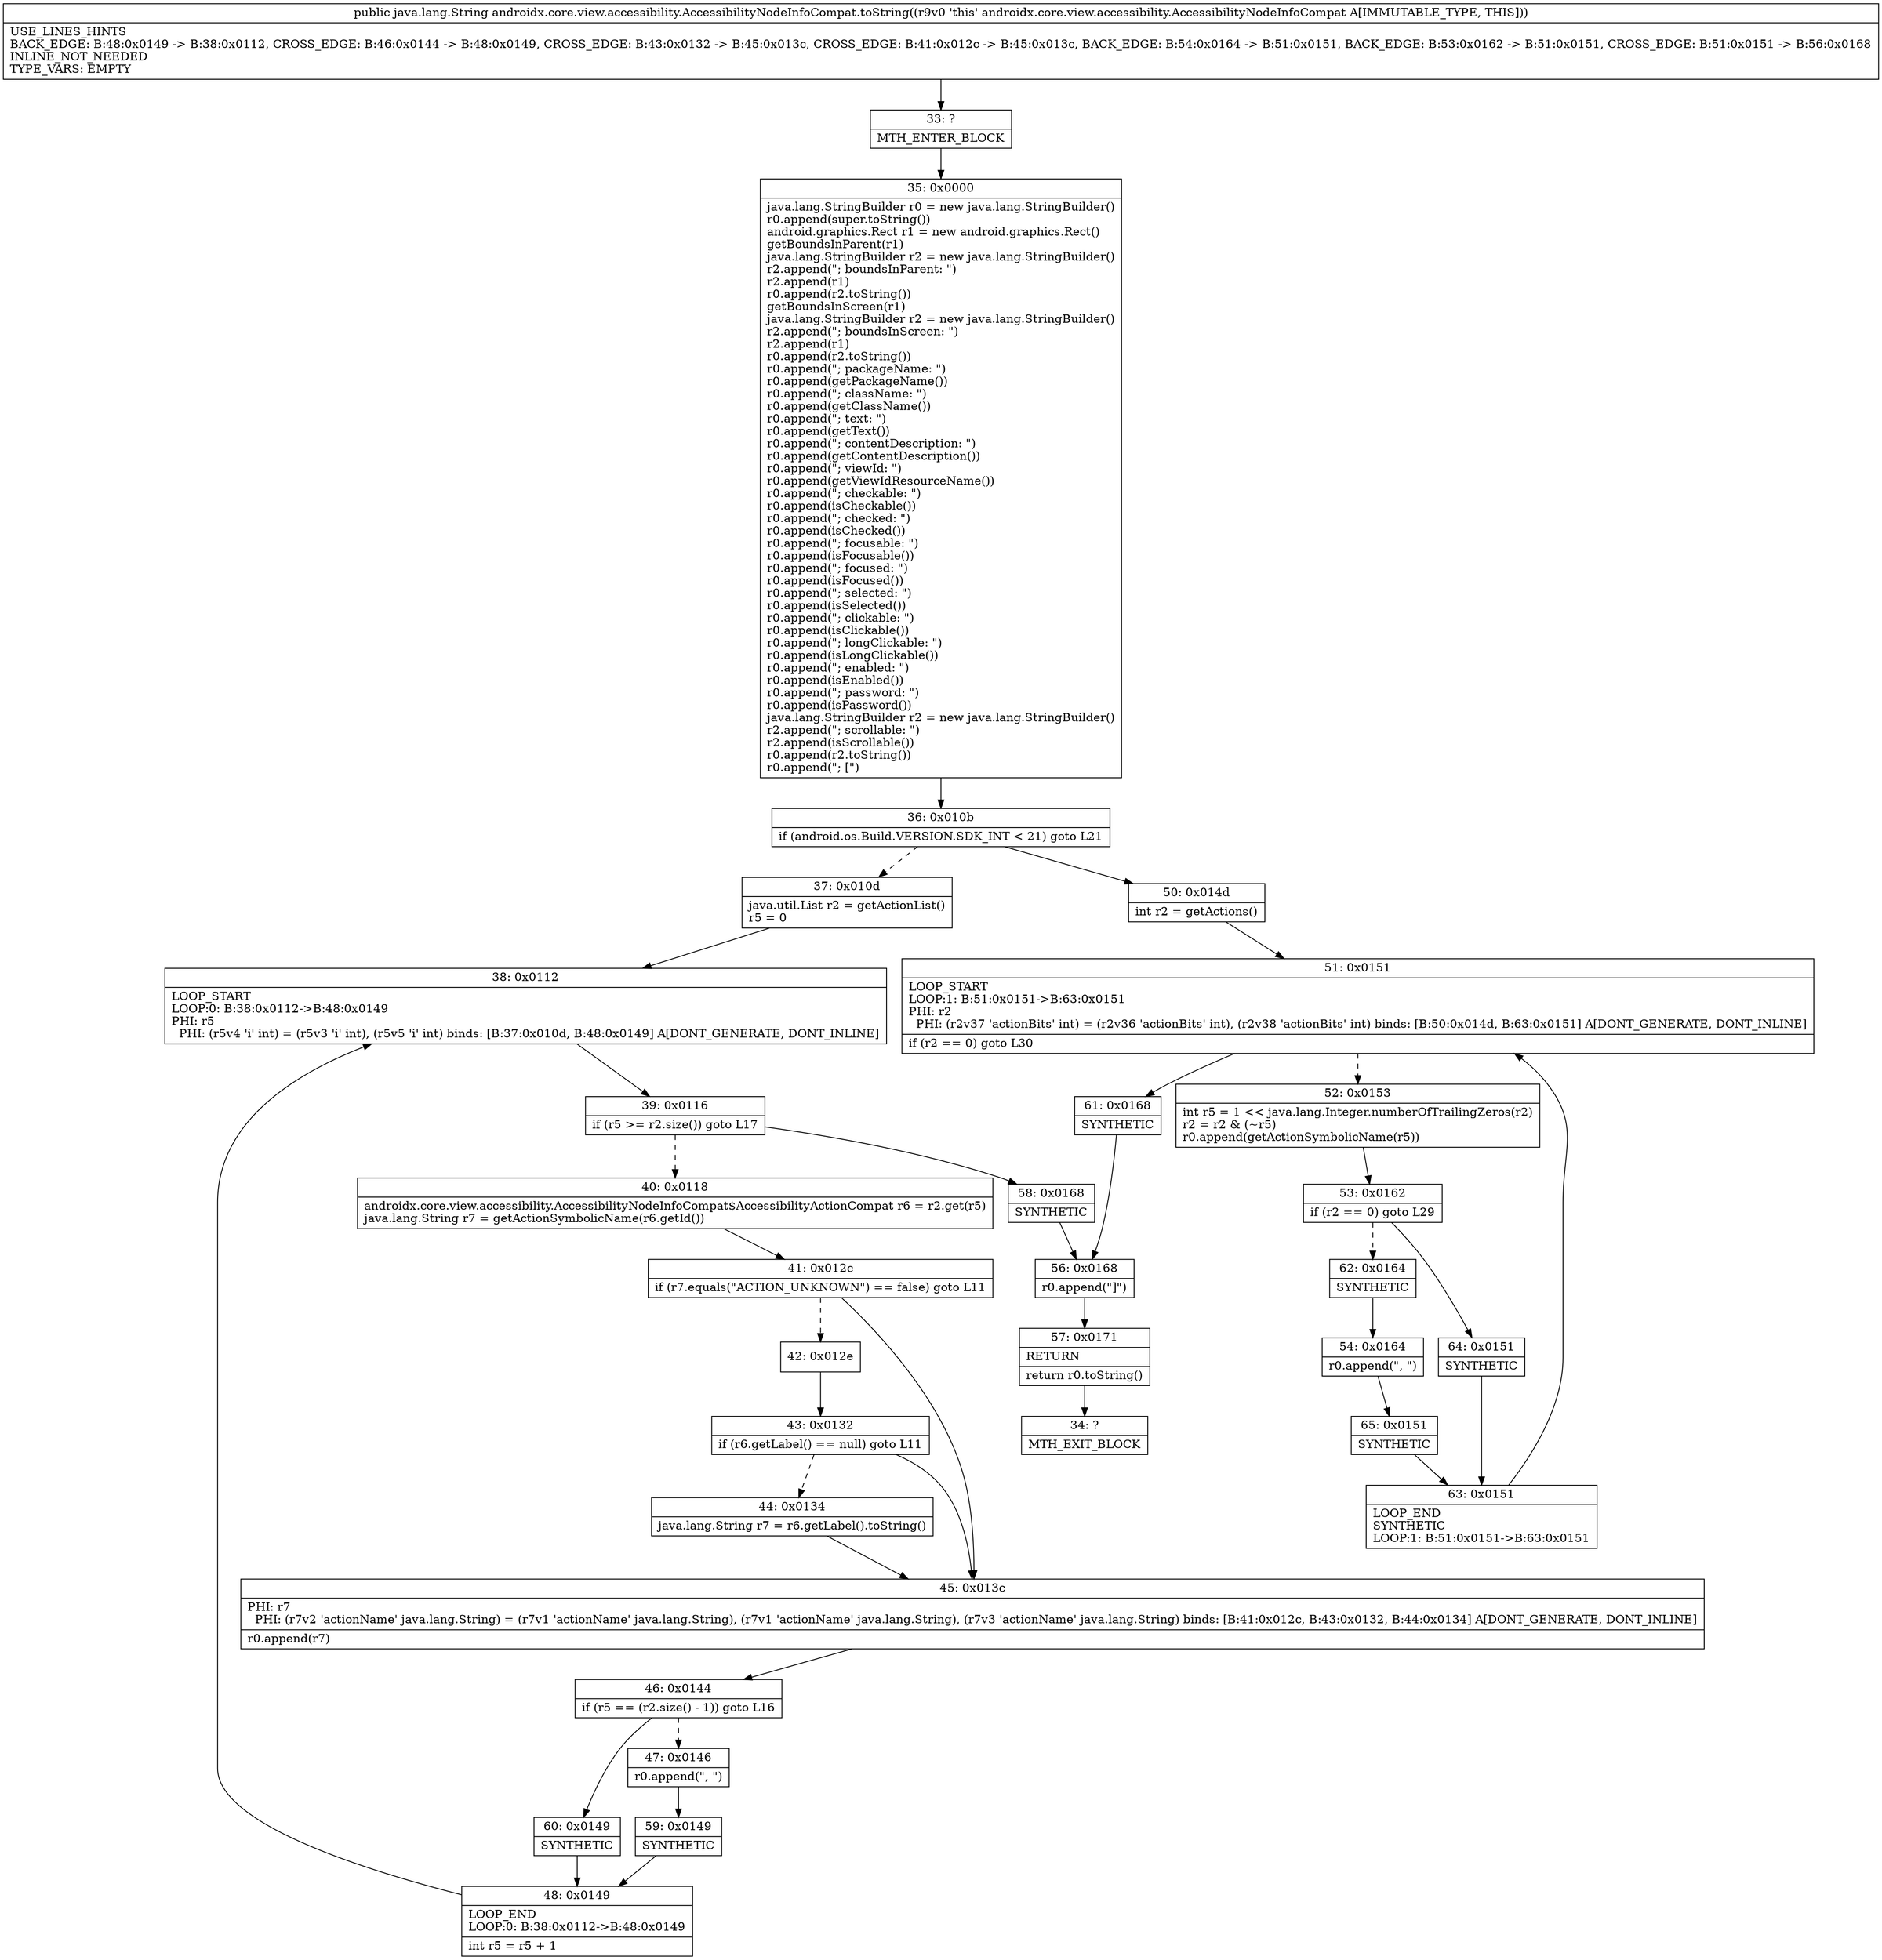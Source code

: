 digraph "CFG forandroidx.core.view.accessibility.AccessibilityNodeInfoCompat.toString()Ljava\/lang\/String;" {
Node_33 [shape=record,label="{33\:\ ?|MTH_ENTER_BLOCK\l}"];
Node_35 [shape=record,label="{35\:\ 0x0000|java.lang.StringBuilder r0 = new java.lang.StringBuilder()\lr0.append(super.toString())\landroid.graphics.Rect r1 = new android.graphics.Rect()\lgetBoundsInParent(r1)\ljava.lang.StringBuilder r2 = new java.lang.StringBuilder()\lr2.append(\"; boundsInParent: \")\lr2.append(r1)\lr0.append(r2.toString())\lgetBoundsInScreen(r1)\ljava.lang.StringBuilder r2 = new java.lang.StringBuilder()\lr2.append(\"; boundsInScreen: \")\lr2.append(r1)\lr0.append(r2.toString())\lr0.append(\"; packageName: \")\lr0.append(getPackageName())\lr0.append(\"; className: \")\lr0.append(getClassName())\lr0.append(\"; text: \")\lr0.append(getText())\lr0.append(\"; contentDescription: \")\lr0.append(getContentDescription())\lr0.append(\"; viewId: \")\lr0.append(getViewIdResourceName())\lr0.append(\"; checkable: \")\lr0.append(isCheckable())\lr0.append(\"; checked: \")\lr0.append(isChecked())\lr0.append(\"; focusable: \")\lr0.append(isFocusable())\lr0.append(\"; focused: \")\lr0.append(isFocused())\lr0.append(\"; selected: \")\lr0.append(isSelected())\lr0.append(\"; clickable: \")\lr0.append(isClickable())\lr0.append(\"; longClickable: \")\lr0.append(isLongClickable())\lr0.append(\"; enabled: \")\lr0.append(isEnabled())\lr0.append(\"; password: \")\lr0.append(isPassword())\ljava.lang.StringBuilder r2 = new java.lang.StringBuilder()\lr2.append(\"; scrollable: \")\lr2.append(isScrollable())\lr0.append(r2.toString())\lr0.append(\"; [\")\l}"];
Node_36 [shape=record,label="{36\:\ 0x010b|if (android.os.Build.VERSION.SDK_INT \< 21) goto L21\l}"];
Node_37 [shape=record,label="{37\:\ 0x010d|java.util.List r2 = getActionList()\lr5 = 0\l}"];
Node_38 [shape=record,label="{38\:\ 0x0112|LOOP_START\lLOOP:0: B:38:0x0112\-\>B:48:0x0149\lPHI: r5 \l  PHI: (r5v4 'i' int) = (r5v3 'i' int), (r5v5 'i' int) binds: [B:37:0x010d, B:48:0x0149] A[DONT_GENERATE, DONT_INLINE]\l}"];
Node_39 [shape=record,label="{39\:\ 0x0116|if (r5 \>= r2.size()) goto L17\l}"];
Node_40 [shape=record,label="{40\:\ 0x0118|androidx.core.view.accessibility.AccessibilityNodeInfoCompat$AccessibilityActionCompat r6 = r2.get(r5)\ljava.lang.String r7 = getActionSymbolicName(r6.getId())\l}"];
Node_41 [shape=record,label="{41\:\ 0x012c|if (r7.equals(\"ACTION_UNKNOWN\") == false) goto L11\l}"];
Node_42 [shape=record,label="{42\:\ 0x012e}"];
Node_43 [shape=record,label="{43\:\ 0x0132|if (r6.getLabel() == null) goto L11\l}"];
Node_44 [shape=record,label="{44\:\ 0x0134|java.lang.String r7 = r6.getLabel().toString()\l}"];
Node_45 [shape=record,label="{45\:\ 0x013c|PHI: r7 \l  PHI: (r7v2 'actionName' java.lang.String) = (r7v1 'actionName' java.lang.String), (r7v1 'actionName' java.lang.String), (r7v3 'actionName' java.lang.String) binds: [B:41:0x012c, B:43:0x0132, B:44:0x0134] A[DONT_GENERATE, DONT_INLINE]\l|r0.append(r7)\l}"];
Node_46 [shape=record,label="{46\:\ 0x0144|if (r5 == (r2.size() \- 1)) goto L16\l}"];
Node_47 [shape=record,label="{47\:\ 0x0146|r0.append(\", \")\l}"];
Node_59 [shape=record,label="{59\:\ 0x0149|SYNTHETIC\l}"];
Node_48 [shape=record,label="{48\:\ 0x0149|LOOP_END\lLOOP:0: B:38:0x0112\-\>B:48:0x0149\l|int r5 = r5 + 1\l}"];
Node_60 [shape=record,label="{60\:\ 0x0149|SYNTHETIC\l}"];
Node_58 [shape=record,label="{58\:\ 0x0168|SYNTHETIC\l}"];
Node_56 [shape=record,label="{56\:\ 0x0168|r0.append(\"]\")\l}"];
Node_57 [shape=record,label="{57\:\ 0x0171|RETURN\l|return r0.toString()\l}"];
Node_34 [shape=record,label="{34\:\ ?|MTH_EXIT_BLOCK\l}"];
Node_50 [shape=record,label="{50\:\ 0x014d|int r2 = getActions()\l}"];
Node_51 [shape=record,label="{51\:\ 0x0151|LOOP_START\lLOOP:1: B:51:0x0151\-\>B:63:0x0151\lPHI: r2 \l  PHI: (r2v37 'actionBits' int) = (r2v36 'actionBits' int), (r2v38 'actionBits' int) binds: [B:50:0x014d, B:63:0x0151] A[DONT_GENERATE, DONT_INLINE]\l|if (r2 == 0) goto L30\l}"];
Node_52 [shape=record,label="{52\:\ 0x0153|int r5 = 1 \<\< java.lang.Integer.numberOfTrailingZeros(r2)\lr2 = r2 & (~r5)\lr0.append(getActionSymbolicName(r5))\l}"];
Node_53 [shape=record,label="{53\:\ 0x0162|if (r2 == 0) goto L29\l}"];
Node_62 [shape=record,label="{62\:\ 0x0164|SYNTHETIC\l}"];
Node_54 [shape=record,label="{54\:\ 0x0164|r0.append(\", \")\l}"];
Node_65 [shape=record,label="{65\:\ 0x0151|SYNTHETIC\l}"];
Node_63 [shape=record,label="{63\:\ 0x0151|LOOP_END\lSYNTHETIC\lLOOP:1: B:51:0x0151\-\>B:63:0x0151\l}"];
Node_64 [shape=record,label="{64\:\ 0x0151|SYNTHETIC\l}"];
Node_61 [shape=record,label="{61\:\ 0x0168|SYNTHETIC\l}"];
MethodNode[shape=record,label="{public java.lang.String androidx.core.view.accessibility.AccessibilityNodeInfoCompat.toString((r9v0 'this' androidx.core.view.accessibility.AccessibilityNodeInfoCompat A[IMMUTABLE_TYPE, THIS]))  | USE_LINES_HINTS\lBACK_EDGE: B:48:0x0149 \-\> B:38:0x0112, CROSS_EDGE: B:46:0x0144 \-\> B:48:0x0149, CROSS_EDGE: B:43:0x0132 \-\> B:45:0x013c, CROSS_EDGE: B:41:0x012c \-\> B:45:0x013c, BACK_EDGE: B:54:0x0164 \-\> B:51:0x0151, BACK_EDGE: B:53:0x0162 \-\> B:51:0x0151, CROSS_EDGE: B:51:0x0151 \-\> B:56:0x0168\lINLINE_NOT_NEEDED\lTYPE_VARS: EMPTY\l}"];
MethodNode -> Node_33;Node_33 -> Node_35;
Node_35 -> Node_36;
Node_36 -> Node_37[style=dashed];
Node_36 -> Node_50;
Node_37 -> Node_38;
Node_38 -> Node_39;
Node_39 -> Node_40[style=dashed];
Node_39 -> Node_58;
Node_40 -> Node_41;
Node_41 -> Node_42[style=dashed];
Node_41 -> Node_45;
Node_42 -> Node_43;
Node_43 -> Node_44[style=dashed];
Node_43 -> Node_45;
Node_44 -> Node_45;
Node_45 -> Node_46;
Node_46 -> Node_47[style=dashed];
Node_46 -> Node_60;
Node_47 -> Node_59;
Node_59 -> Node_48;
Node_48 -> Node_38;
Node_60 -> Node_48;
Node_58 -> Node_56;
Node_56 -> Node_57;
Node_57 -> Node_34;
Node_50 -> Node_51;
Node_51 -> Node_52[style=dashed];
Node_51 -> Node_61;
Node_52 -> Node_53;
Node_53 -> Node_62[style=dashed];
Node_53 -> Node_64;
Node_62 -> Node_54;
Node_54 -> Node_65;
Node_65 -> Node_63;
Node_63 -> Node_51;
Node_64 -> Node_63;
Node_61 -> Node_56;
}

